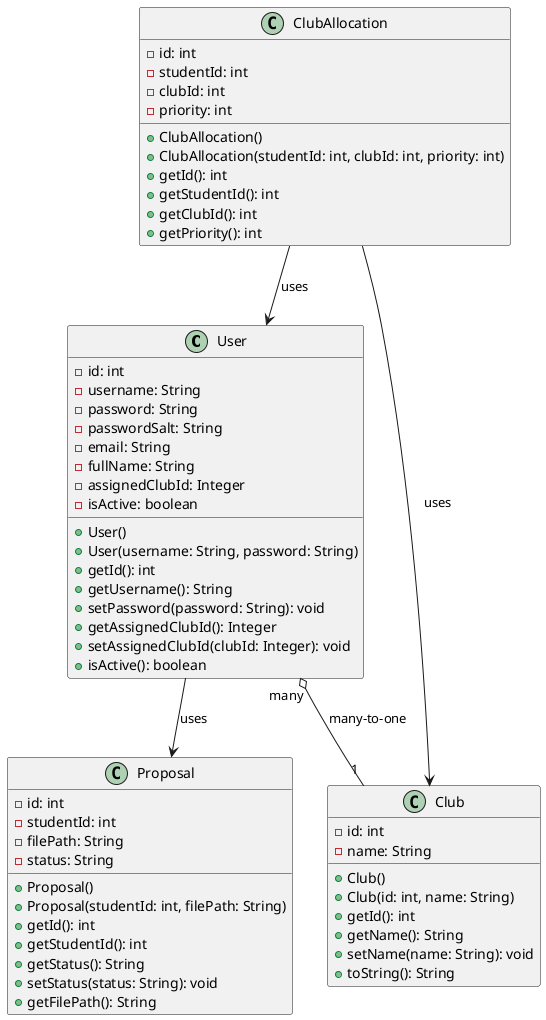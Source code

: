 @startuml Club Management Models

class User {
  - id: int
  - username: String
  - password: String
  - passwordSalt: String
  - email: String
  - fullName: String
  - assignedClubId: Integer
  - isActive: boolean
  + User()
  + User(username: String, password: String)
  + getId(): int
  + getUsername(): String
  + setPassword(password: String): void
  + getAssignedClubId(): Integer
  + setAssignedClubId(clubId: Integer): void
  + isActive(): boolean
}

class Club {
  - id: int
  - name: String
  + Club()
  + Club(id: int, name: String)
  + getId(): int
  + getName(): String
  + setName(name: String): void
  + toString(): String
}

class Proposal {
  - id: int
  - studentId: int
  - filePath: String
  - status: String
  + Proposal()
  + Proposal(studentId: int, filePath: String)
  + getId(): int
  + getStudentId(): int
  + getStatus(): String
  + setStatus(status: String): void
  + getFilePath(): String
}

class ClubAllocation {
  - id: int
  - studentId: int
  - clubId: int
  - priority: int
  + ClubAllocation()
  + ClubAllocation(studentId: int, clubId: int, priority: int)
  + getId(): int
  + getStudentId(): int
  + getClubId(): int
  + getPriority(): int
}

User "many" o-- "1" Club : many-to-one
User --> Proposal : uses
ClubAllocation --> User : uses
ClubAllocation --> Club : uses

@enduml
